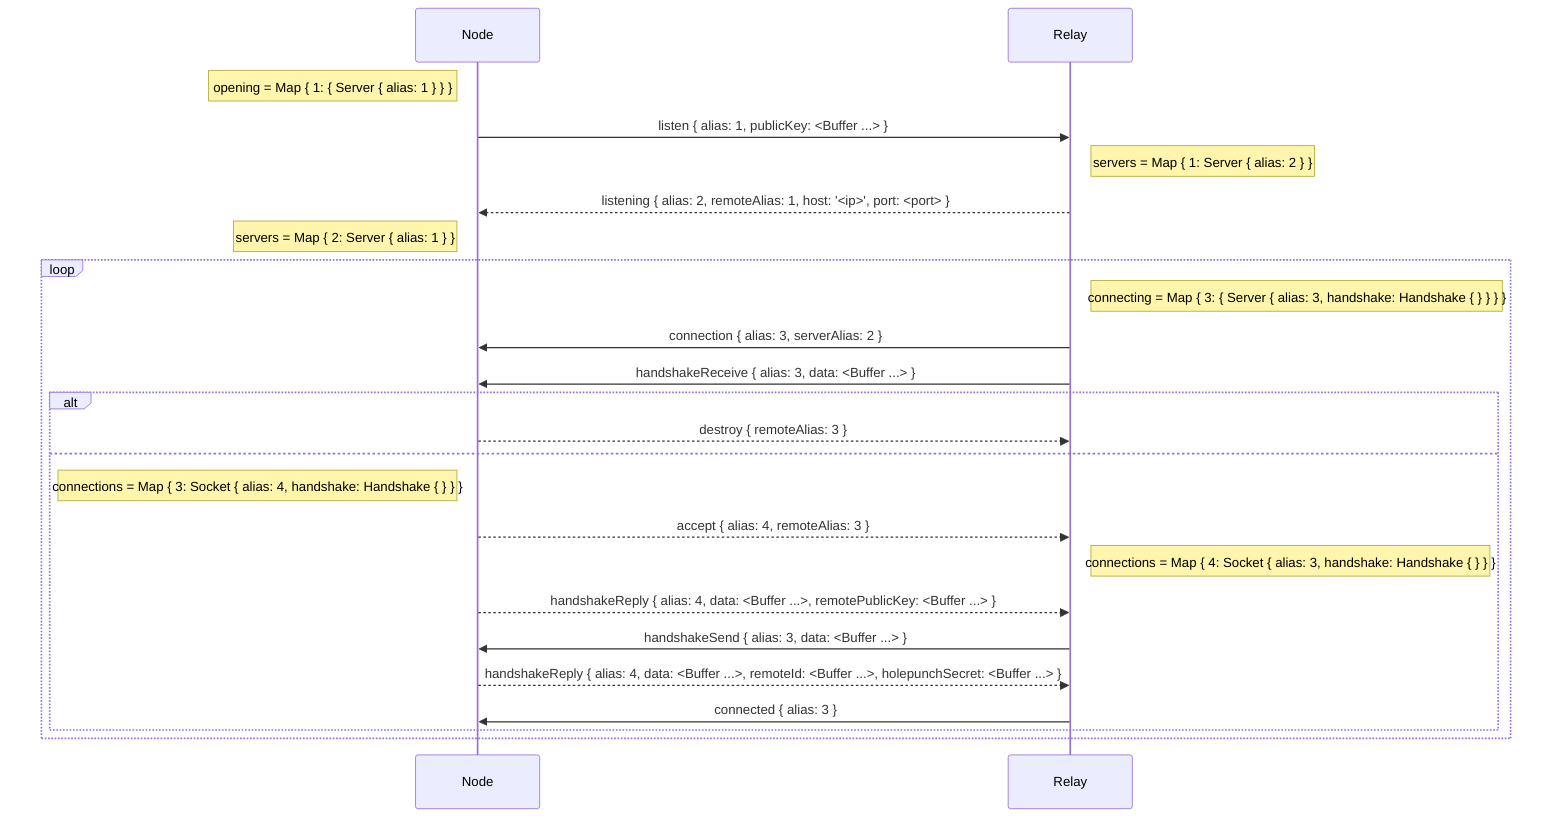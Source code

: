 sequenceDiagram
  participant N as Node
  participant R as Relay

  note left of N: opening = Map { 1: { Server { alias: 1 } } }

  N->>R: listen { alias: 1, publicKey: <Buffer ...> }

  note right of R: servers = Map { 1: Server { alias: 2 } }

  R-->>N: listening { alias: 2, remoteAlias: 1, host: '<ip>', port: <port> }

  note left of N: servers = Map { 2: Server { alias: 1 } }

  loop
    note right of R: connecting = Map { 3: { Server { alias: 3, handshake: Handshake { } } } }

    R->>N: connection { alias: 3, serverAlias: 2 }

    R->>N: handshakeReceive { alias: 3, data: <Buffer ...> }

    alt
      N-->>R: destroy { remoteAlias: 3 }
    else
      note left of N: connections = Map { 3: Socket { alias: 4, handshake: Handshake { } } }

      N-->>R: accept { alias: 4, remoteAlias: 3 }

      note right of R: connections = Map { 4: Socket { alias: 3, handshake: Handshake { } } }

      N-->>R: handshakeReply { alias: 4, data: <Buffer ...>, remotePublicKey: <Buffer ...> }

      R->>N: handshakeSend { alias: 3, data: <Buffer ...> }

      N-->>R: handshakeReply { alias: 4, data: <Buffer ...>, remoteId: <Buffer ...>, holepunchSecret: <Buffer ...> }

      R->>N: connected { alias: 3 }
    end
  end